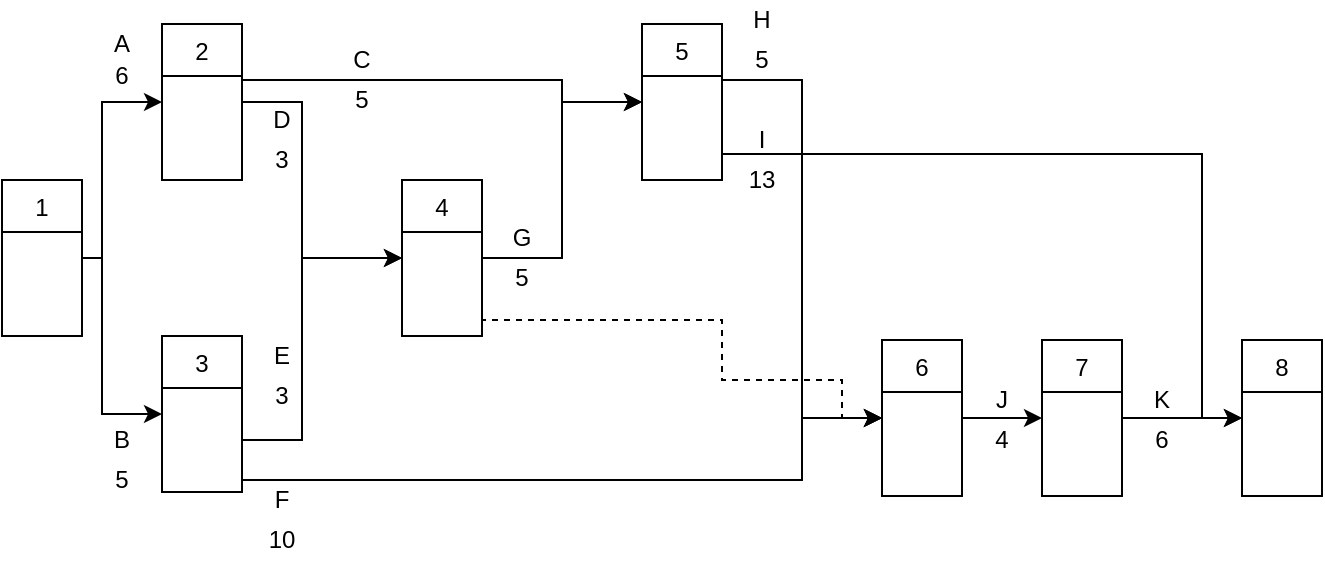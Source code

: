 <mxfile version="12.9.6" type="device"><diagram id="VgxsXpbMGfCXGehqR4E6" name="Page-1"><mxGraphModel dx="1038" dy="552" grid="1" gridSize="10" guides="1" tooltips="1" connect="1" arrows="1" fold="1" page="1" pageScale="1" pageWidth="827" pageHeight="1169" math="0" shadow="0"><root><mxCell id="0"/><mxCell id="1" parent="0"/><mxCell id="NfZnVdbFwyfjupwX2p5q-63" style="edgeStyle=orthogonalEdgeStyle;rounded=0;orthogonalLoop=1;jettySize=auto;html=1;entryX=0;entryY=0.5;entryDx=0;entryDy=0;" parent="1" source="NfZnVdbFwyfjupwX2p5q-4" target="NfZnVdbFwyfjupwX2p5q-14" edge="1"><mxGeometry relative="1" as="geometry"><Array as="points"><mxPoint x="90" y="199"/><mxPoint x="90" y="277"/></Array></mxGeometry></mxCell><mxCell id="NfZnVdbFwyfjupwX2p5q-4" value="1" style="swimlane;fontStyle=0;childLayout=stackLayout;horizontal=1;startSize=26;fillColor=none;horizontalStack=0;resizeParent=1;resizeParentMax=0;resizeLast=0;collapsible=1;marginBottom=0;" parent="1" vertex="1"><mxGeometry x="40" y="160" width="40" height="78" as="geometry"/></mxCell><mxCell id="NfZnVdbFwyfjupwX2p5q-5" value=" " style="text;strokeColor=none;fillColor=none;align=left;verticalAlign=top;spacingLeft=4;spacingRight=4;overflow=hidden;rotatable=0;points=[[0,0.5],[1,0.5]];portConstraint=eastwest;" parent="NfZnVdbFwyfjupwX2p5q-4" vertex="1"><mxGeometry y="26" width="40" height="26" as="geometry"/></mxCell><mxCell id="NfZnVdbFwyfjupwX2p5q-6" value=" " style="text;strokeColor=none;fillColor=none;align=left;verticalAlign=top;spacingLeft=4;spacingRight=4;overflow=hidden;rotatable=0;points=[[0,0.5],[1,0.5]];portConstraint=eastwest;" parent="NfZnVdbFwyfjupwX2p5q-4" vertex="1"><mxGeometry y="52" width="40" height="26" as="geometry"/></mxCell><mxCell id="NfZnVdbFwyfjupwX2p5q-62" style="edgeStyle=orthogonalEdgeStyle;rounded=0;orthogonalLoop=1;jettySize=auto;html=1;entryX=0;entryY=0.5;entryDx=0;entryDy=0;" parent="1" source="NfZnVdbFwyfjupwX2p5q-5" target="NfZnVdbFwyfjupwX2p5q-9" edge="1"><mxGeometry relative="1" as="geometry"><Array as="points"><mxPoint x="90" y="199"/><mxPoint x="90" y="121"/></Array></mxGeometry></mxCell><mxCell id="NfZnVdbFwyfjupwX2p5q-66" style="edgeStyle=orthogonalEdgeStyle;rounded=0;orthogonalLoop=1;jettySize=auto;html=1;entryX=0;entryY=0.5;entryDx=0;entryDy=0;" parent="1" source="NfZnVdbFwyfjupwX2p5q-8" target="NfZnVdbFwyfjupwX2p5q-19" edge="1"><mxGeometry relative="1" as="geometry"><Array as="points"><mxPoint x="190" y="121"/><mxPoint x="190" y="199"/></Array></mxGeometry></mxCell><mxCell id="NfZnVdbFwyfjupwX2p5q-67" style="edgeStyle=orthogonalEdgeStyle;rounded=0;orthogonalLoop=1;jettySize=auto;html=1;entryX=0;entryY=0.5;entryDx=0;entryDy=0;" parent="1" source="NfZnVdbFwyfjupwX2p5q-13" target="NfZnVdbFwyfjupwX2p5q-19" edge="1"><mxGeometry relative="1" as="geometry"><Array as="points"><mxPoint x="190" y="290"/><mxPoint x="190" y="199"/></Array></mxGeometry></mxCell><mxCell id="NfZnVdbFwyfjupwX2p5q-86" style="edgeStyle=orthogonalEdgeStyle;rounded=0;orthogonalLoop=1;jettySize=auto;html=1;entryX=0;entryY=0.5;entryDx=0;entryDy=0;" parent="1" source="NfZnVdbFwyfjupwX2p5q-13" target="NfZnVdbFwyfjupwX2p5q-33" edge="1"><mxGeometry relative="1" as="geometry"><Array as="points"><mxPoint x="440" y="310"/><mxPoint x="440" y="279"/></Array></mxGeometry></mxCell><mxCell id="NfZnVdbFwyfjupwX2p5q-64" value="B" style="text;html=1;strokeColor=none;fillColor=none;align=center;verticalAlign=middle;whiteSpace=wrap;rounded=0;" parent="1" vertex="1"><mxGeometry x="80" y="280" width="40" height="20" as="geometry"/></mxCell><mxCell id="NfZnVdbFwyfjupwX2p5q-65" value="А" style="text;html=1;strokeColor=none;fillColor=none;align=center;verticalAlign=middle;whiteSpace=wrap;rounded=0;" parent="1" vertex="1"><mxGeometry x="80" y="82" width="40" height="20" as="geometry"/></mxCell><mxCell id="NfZnVdbFwyfjupwX2p5q-68" value="D" style="text;html=1;strokeColor=none;fillColor=none;align=center;verticalAlign=middle;whiteSpace=wrap;rounded=0;" parent="1" vertex="1"><mxGeometry x="160" y="120" width="40" height="20" as="geometry"/></mxCell><mxCell id="NfZnVdbFwyfjupwX2p5q-69" value="E" style="text;html=1;strokeColor=none;fillColor=none;align=center;verticalAlign=middle;whiteSpace=wrap;rounded=0;" parent="1" vertex="1"><mxGeometry x="160" y="238" width="40" height="20" as="geometry"/></mxCell><mxCell id="NfZnVdbFwyfjupwX2p5q-74" value="С" style="text;html=1;strokeColor=none;fillColor=none;align=center;verticalAlign=middle;whiteSpace=wrap;rounded=0;" parent="1" vertex="1"><mxGeometry x="200" y="90" width="40" height="20" as="geometry"/></mxCell><mxCell id="NfZnVdbFwyfjupwX2p5q-78" value="G" style="text;html=1;strokeColor=none;fillColor=none;align=center;verticalAlign=middle;whiteSpace=wrap;rounded=0;" parent="1" vertex="1"><mxGeometry x="280" y="179" width="40" height="20" as="geometry"/></mxCell><mxCell id="NfZnVdbFwyfjupwX2p5q-80" style="edgeStyle=orthogonalEdgeStyle;rounded=0;orthogonalLoop=1;jettySize=auto;html=1;entryX=0;entryY=0.5;entryDx=0;entryDy=0;" parent="1" source="NfZnVdbFwyfjupwX2p5q-44" target="NfZnVdbFwyfjupwX2p5q-33" edge="1"><mxGeometry relative="1" as="geometry"><Array as="points"><mxPoint x="440" y="110"/><mxPoint x="440" y="279"/></Array></mxGeometry></mxCell><mxCell id="NfZnVdbFwyfjupwX2p5q-82" value="H" style="text;html=1;strokeColor=none;fillColor=none;align=center;verticalAlign=middle;whiteSpace=wrap;rounded=0;" parent="1" vertex="1"><mxGeometry x="400" y="70" width="40" height="20" as="geometry"/></mxCell><mxCell id="NfZnVdbFwyfjupwX2p5q-83" value="I" style="text;html=1;strokeColor=none;fillColor=none;align=center;verticalAlign=middle;whiteSpace=wrap;rounded=0;" parent="1" vertex="1"><mxGeometry x="400" y="130" width="40" height="20" as="geometry"/></mxCell><mxCell id="NfZnVdbFwyfjupwX2p5q-87" value="F" style="text;html=1;strokeColor=none;fillColor=none;align=center;verticalAlign=middle;whiteSpace=wrap;rounded=0;" parent="1" vertex="1"><mxGeometry x="160" y="310" width="40" height="20" as="geometry"/></mxCell><mxCell id="NfZnVdbFwyfjupwX2p5q-94" value="" style="edgeStyle=orthogonalEdgeStyle;rounded=0;orthogonalLoop=1;jettySize=auto;html=1;" parent="1" source="NfZnVdbFwyfjupwX2p5q-24" target="NfZnVdbFwyfjupwX2p5q-91" edge="1"><mxGeometry relative="1" as="geometry"/></mxCell><mxCell id="NfZnVdbFwyfjupwX2p5q-88" value="" style="edgeStyle=orthogonalEdgeStyle;rounded=0;orthogonalLoop=1;jettySize=auto;html=1;" parent="1" source="NfZnVdbFwyfjupwX2p5q-33" target="NfZnVdbFwyfjupwX2p5q-25" edge="1"><mxGeometry relative="1" as="geometry"/></mxCell><mxCell id="NfZnVdbFwyfjupwX2p5q-89" value="J" style="text;html=1;strokeColor=none;fillColor=none;align=center;verticalAlign=middle;whiteSpace=wrap;rounded=0;" parent="1" vertex="1"><mxGeometry x="520" y="260" width="40" height="20" as="geometry"/></mxCell><mxCell id="NfZnVdbFwyfjupwX2p5q-95" value="K" style="text;html=1;strokeColor=none;fillColor=none;align=center;verticalAlign=middle;whiteSpace=wrap;rounded=0;" parent="1" vertex="1"><mxGeometry x="600" y="260" width="40" height="20" as="geometry"/></mxCell><mxCell id="NfZnVdbFwyfjupwX2p5q-8" value="2" style="swimlane;fontStyle=0;childLayout=stackLayout;horizontal=1;startSize=26;fillColor=none;horizontalStack=0;resizeParent=1;resizeParentMax=0;resizeLast=0;collapsible=1;marginBottom=0;" parent="1" vertex="1"><mxGeometry x="120" y="82" width="40" height="78" as="geometry"/></mxCell><mxCell id="NfZnVdbFwyfjupwX2p5q-9" value=" " style="text;strokeColor=none;fillColor=none;align=left;verticalAlign=top;spacingLeft=4;spacingRight=4;overflow=hidden;rotatable=0;points=[[0,0.5],[1,0.5]];portConstraint=eastwest;" parent="NfZnVdbFwyfjupwX2p5q-8" vertex="1"><mxGeometry y="26" width="40" height="26" as="geometry"/></mxCell><mxCell id="NfZnVdbFwyfjupwX2p5q-10" value=" " style="text;strokeColor=none;fillColor=none;align=left;verticalAlign=top;spacingLeft=4;spacingRight=4;overflow=hidden;rotatable=0;points=[[0,0.5],[1,0.5]];portConstraint=eastwest;" parent="NfZnVdbFwyfjupwX2p5q-8" vertex="1"><mxGeometry y="52" width="40" height="26" as="geometry"/></mxCell><mxCell id="NfZnVdbFwyfjupwX2p5q-13" value="3" style="swimlane;fontStyle=0;childLayout=stackLayout;horizontal=1;startSize=26;fillColor=none;horizontalStack=0;resizeParent=1;resizeParentMax=0;resizeLast=0;collapsible=1;marginBottom=0;" parent="1" vertex="1"><mxGeometry x="120" y="238" width="40" height="78" as="geometry"/></mxCell><mxCell id="NfZnVdbFwyfjupwX2p5q-14" value=" " style="text;strokeColor=none;fillColor=none;align=left;verticalAlign=top;spacingLeft=4;spacingRight=4;overflow=hidden;rotatable=0;points=[[0,0.5],[1,0.5]];portConstraint=eastwest;" parent="NfZnVdbFwyfjupwX2p5q-13" vertex="1"><mxGeometry y="26" width="40" height="26" as="geometry"/></mxCell><mxCell id="NfZnVdbFwyfjupwX2p5q-15" value=" " style="text;strokeColor=none;fillColor=none;align=left;verticalAlign=top;spacingLeft=4;spacingRight=4;overflow=hidden;rotatable=0;points=[[0,0.5],[1,0.5]];portConstraint=eastwest;" parent="NfZnVdbFwyfjupwX2p5q-13" vertex="1"><mxGeometry y="52" width="40" height="26" as="geometry"/></mxCell><mxCell id="-tmootpnr4BknXmN0BdF-2" style="edgeStyle=orthogonalEdgeStyle;rounded=0;orthogonalLoop=1;jettySize=auto;html=1;entryX=0;entryY=0.5;entryDx=0;entryDy=0;" edge="1" parent="1" source="NfZnVdbFwyfjupwX2p5q-18" target="NfZnVdbFwyfjupwX2p5q-45"><mxGeometry relative="1" as="geometry"><Array as="points"><mxPoint x="320" y="199"/><mxPoint x="320" y="121"/></Array></mxGeometry></mxCell><mxCell id="NfZnVdbFwyfjupwX2p5q-18" value="4" style="swimlane;fontStyle=0;childLayout=stackLayout;horizontal=1;startSize=26;fillColor=none;horizontalStack=0;resizeParent=1;resizeParentMax=0;resizeLast=0;collapsible=1;marginBottom=0;" parent="1" vertex="1"><mxGeometry x="240" y="160" width="40" height="78" as="geometry"/></mxCell><mxCell id="NfZnVdbFwyfjupwX2p5q-19" value=" " style="text;strokeColor=none;fillColor=none;align=left;verticalAlign=top;spacingLeft=4;spacingRight=4;overflow=hidden;rotatable=0;points=[[0,0.5],[1,0.5]];portConstraint=eastwest;" parent="NfZnVdbFwyfjupwX2p5q-18" vertex="1"><mxGeometry y="26" width="40" height="26" as="geometry"/></mxCell><mxCell id="NfZnVdbFwyfjupwX2p5q-20" value=" " style="text;strokeColor=none;fillColor=none;align=left;verticalAlign=top;spacingLeft=4;spacingRight=4;overflow=hidden;rotatable=0;points=[[0,0.5],[1,0.5]];portConstraint=eastwest;" parent="NfZnVdbFwyfjupwX2p5q-18" vertex="1"><mxGeometry y="52" width="40" height="26" as="geometry"/></mxCell><mxCell id="NfZnVdbFwyfjupwX2p5q-24" value="7" style="swimlane;fontStyle=0;childLayout=stackLayout;horizontal=1;startSize=26;fillColor=none;horizontalStack=0;resizeParent=1;resizeParentMax=0;resizeLast=0;collapsible=1;marginBottom=0;" parent="1" vertex="1"><mxGeometry x="560" y="240" width="40" height="78" as="geometry"/></mxCell><mxCell id="NfZnVdbFwyfjupwX2p5q-25" value=" " style="text;strokeColor=none;fillColor=none;align=left;verticalAlign=top;spacingLeft=4;spacingRight=4;overflow=hidden;rotatable=0;points=[[0,0.5],[1,0.5]];portConstraint=eastwest;" parent="NfZnVdbFwyfjupwX2p5q-24" vertex="1"><mxGeometry y="26" width="40" height="26" as="geometry"/></mxCell><mxCell id="NfZnVdbFwyfjupwX2p5q-26" value=" " style="text;strokeColor=none;fillColor=none;align=left;verticalAlign=top;spacingLeft=4;spacingRight=4;overflow=hidden;rotatable=0;points=[[0,0.5],[1,0.5]];portConstraint=eastwest;" parent="NfZnVdbFwyfjupwX2p5q-24" vertex="1"><mxGeometry y="52" width="40" height="26" as="geometry"/></mxCell><mxCell id="NfZnVdbFwyfjupwX2p5q-32" value="6" style="swimlane;fontStyle=0;childLayout=stackLayout;horizontal=1;startSize=26;fillColor=none;horizontalStack=0;resizeParent=1;resizeParentMax=0;resizeLast=0;collapsible=1;marginBottom=0;" parent="1" vertex="1"><mxGeometry x="480" y="240" width="40" height="78" as="geometry"/></mxCell><mxCell id="NfZnVdbFwyfjupwX2p5q-33" value=" " style="text;strokeColor=none;fillColor=none;align=left;verticalAlign=top;spacingLeft=4;spacingRight=4;overflow=hidden;rotatable=0;points=[[0,0.5],[1,0.5]];portConstraint=eastwest;" parent="NfZnVdbFwyfjupwX2p5q-32" vertex="1"><mxGeometry y="26" width="40" height="26" as="geometry"/></mxCell><mxCell id="NfZnVdbFwyfjupwX2p5q-34" value=" " style="text;strokeColor=none;fillColor=none;align=left;verticalAlign=top;spacingLeft=4;spacingRight=4;overflow=hidden;rotatable=0;points=[[0,0.5],[1,0.5]];portConstraint=eastwest;" parent="NfZnVdbFwyfjupwX2p5q-32" vertex="1"><mxGeometry y="52" width="40" height="26" as="geometry"/></mxCell><mxCell id="NfZnVdbFwyfjupwX2p5q-100" value="6" style="text;html=1;strokeColor=none;fillColor=none;align=center;verticalAlign=middle;whiteSpace=wrap;rounded=0;" parent="1" vertex="1"><mxGeometry x="600" y="280" width="40" height="20" as="geometry"/></mxCell><mxCell id="NfZnVdbFwyfjupwX2p5q-101" value="4" style="text;html=1;strokeColor=none;fillColor=none;align=center;verticalAlign=middle;whiteSpace=wrap;rounded=0;" parent="1" vertex="1"><mxGeometry x="520" y="280" width="40" height="20" as="geometry"/></mxCell><mxCell id="NfZnVdbFwyfjupwX2p5q-102" value="10" style="text;html=1;strokeColor=none;fillColor=none;align=center;verticalAlign=middle;whiteSpace=wrap;rounded=0;" parent="1" vertex="1"><mxGeometry x="160" y="330" width="40" height="20" as="geometry"/></mxCell><mxCell id="NfZnVdbFwyfjupwX2p5q-103" value="5" style="text;html=1;strokeColor=none;fillColor=none;align=center;verticalAlign=middle;whiteSpace=wrap;rounded=0;" parent="1" vertex="1"><mxGeometry x="80" y="300" width="40" height="20" as="geometry"/></mxCell><mxCell id="NfZnVdbFwyfjupwX2p5q-105" value="6" style="text;html=1;strokeColor=none;fillColor=none;align=center;verticalAlign=middle;whiteSpace=wrap;rounded=0;" parent="1" vertex="1"><mxGeometry x="80" y="98" width="40" height="20" as="geometry"/></mxCell><mxCell id="NfZnVdbFwyfjupwX2p5q-107" value="5" style="text;html=1;strokeColor=none;fillColor=none;align=center;verticalAlign=middle;whiteSpace=wrap;rounded=0;" parent="1" vertex="1"><mxGeometry x="200" y="110" width="40" height="20" as="geometry"/></mxCell><mxCell id="NfZnVdbFwyfjupwX2p5q-108" value="3" style="text;html=1;strokeColor=none;fillColor=none;align=center;verticalAlign=middle;whiteSpace=wrap;rounded=0;" parent="1" vertex="1"><mxGeometry x="160" y="140" width="40" height="20" as="geometry"/></mxCell><mxCell id="NfZnVdbFwyfjupwX2p5q-109" value="3" style="text;html=1;strokeColor=none;fillColor=none;align=center;verticalAlign=middle;whiteSpace=wrap;rounded=0;" parent="1" vertex="1"><mxGeometry x="160" y="258" width="40" height="20" as="geometry"/></mxCell><mxCell id="-tmootpnr4BknXmN0BdF-4" style="edgeStyle=orthogonalEdgeStyle;rounded=0;orthogonalLoop=1;jettySize=auto;html=1;exitX=0;exitY=0;exitDx=0;exitDy=0;entryX=0;entryY=0.5;entryDx=0;entryDy=0;dashed=1;" edge="1" parent="1" source="NfZnVdbFwyfjupwX2p5q-111" target="NfZnVdbFwyfjupwX2p5q-33"><mxGeometry relative="1" as="geometry"><Array as="points"><mxPoint x="280" y="230"/><mxPoint x="400" y="230"/><mxPoint x="400" y="260"/><mxPoint x="460" y="260"/><mxPoint x="460" y="279"/></Array></mxGeometry></mxCell><mxCell id="NfZnVdbFwyfjupwX2p5q-111" value="5" style="text;html=1;strokeColor=none;fillColor=none;align=center;verticalAlign=middle;whiteSpace=wrap;rounded=0;" parent="1" vertex="1"><mxGeometry x="280" y="199" width="40" height="20" as="geometry"/></mxCell><mxCell id="NfZnVdbFwyfjupwX2p5q-112" value="5" style="text;html=1;strokeColor=none;fillColor=none;align=center;verticalAlign=middle;whiteSpace=wrap;rounded=0;" parent="1" vertex="1"><mxGeometry x="400" y="90" width="40" height="20" as="geometry"/></mxCell><mxCell id="NfZnVdbFwyfjupwX2p5q-113" value="13" style="text;html=1;strokeColor=none;fillColor=none;align=center;verticalAlign=middle;whiteSpace=wrap;rounded=0;" parent="1" vertex="1"><mxGeometry x="400" y="150" width="40" height="20" as="geometry"/></mxCell><mxCell id="NfZnVdbFwyfjupwX2p5q-44" value="5" style="swimlane;fontStyle=0;childLayout=stackLayout;horizontal=1;startSize=26;fillColor=none;horizontalStack=0;resizeParent=1;resizeParentMax=0;resizeLast=0;collapsible=1;marginBottom=0;" parent="1" vertex="1"><mxGeometry x="360" y="82" width="40" height="78" as="geometry"/></mxCell><mxCell id="NfZnVdbFwyfjupwX2p5q-45" value=" " style="text;strokeColor=none;fillColor=none;align=left;verticalAlign=top;spacingLeft=4;spacingRight=4;overflow=hidden;rotatable=0;points=[[0,0.5],[1,0.5]];portConstraint=eastwest;" parent="NfZnVdbFwyfjupwX2p5q-44" vertex="1"><mxGeometry y="26" width="40" height="26" as="geometry"/></mxCell><mxCell id="NfZnVdbFwyfjupwX2p5q-46" value=" " style="text;strokeColor=none;fillColor=none;align=left;verticalAlign=top;spacingLeft=4;spacingRight=4;overflow=hidden;rotatable=0;points=[[0,0.5],[1,0.5]];portConstraint=eastwest;" parent="NfZnVdbFwyfjupwX2p5q-44" vertex="1"><mxGeometry y="52" width="40" height="26" as="geometry"/></mxCell><mxCell id="-tmootpnr4BknXmN0BdF-3" style="edgeStyle=orthogonalEdgeStyle;rounded=0;orthogonalLoop=1;jettySize=auto;html=1;exitX=1;exitY=0.5;exitDx=0;exitDy=0;entryX=0;entryY=0.5;entryDx=0;entryDy=0;" edge="1" parent="1" source="NfZnVdbFwyfjupwX2p5q-9" target="NfZnVdbFwyfjupwX2p5q-45"><mxGeometry relative="1" as="geometry"><Array as="points"><mxPoint x="160" y="110"/><mxPoint x="320" y="110"/><mxPoint x="320" y="121"/></Array></mxGeometry></mxCell><mxCell id="-tmootpnr4BknXmN0BdF-5" style="edgeStyle=orthogonalEdgeStyle;rounded=0;orthogonalLoop=1;jettySize=auto;html=1;exitX=1;exitY=0.5;exitDx=0;exitDy=0;entryX=0;entryY=0.5;entryDx=0;entryDy=0;" edge="1" parent="1" source="NfZnVdbFwyfjupwX2p5q-46" target="NfZnVdbFwyfjupwX2p5q-92"><mxGeometry relative="1" as="geometry"><Array as="points"><mxPoint x="640" y="147"/><mxPoint x="640" y="279"/></Array></mxGeometry></mxCell><mxCell id="NfZnVdbFwyfjupwX2p5q-91" value="8" style="swimlane;fontStyle=0;childLayout=stackLayout;horizontal=1;startSize=26;fillColor=none;horizontalStack=0;resizeParent=1;resizeParentMax=0;resizeLast=0;collapsible=1;marginBottom=0;" parent="1" vertex="1"><mxGeometry x="660" y="240" width="40" height="78" as="geometry"/></mxCell><mxCell id="NfZnVdbFwyfjupwX2p5q-92" value=" " style="text;strokeColor=none;fillColor=none;align=left;verticalAlign=top;spacingLeft=4;spacingRight=4;overflow=hidden;rotatable=0;points=[[0,0.5],[1,0.5]];portConstraint=eastwest;" parent="NfZnVdbFwyfjupwX2p5q-91" vertex="1"><mxGeometry y="26" width="40" height="26" as="geometry"/></mxCell><mxCell id="NfZnVdbFwyfjupwX2p5q-93" value=" " style="text;strokeColor=none;fillColor=none;align=left;verticalAlign=top;spacingLeft=4;spacingRight=4;overflow=hidden;rotatable=0;points=[[0,0.5],[1,0.5]];portConstraint=eastwest;" parent="NfZnVdbFwyfjupwX2p5q-91" vertex="1"><mxGeometry y="52" width="40" height="26" as="geometry"/></mxCell></root></mxGraphModel></diagram></mxfile>